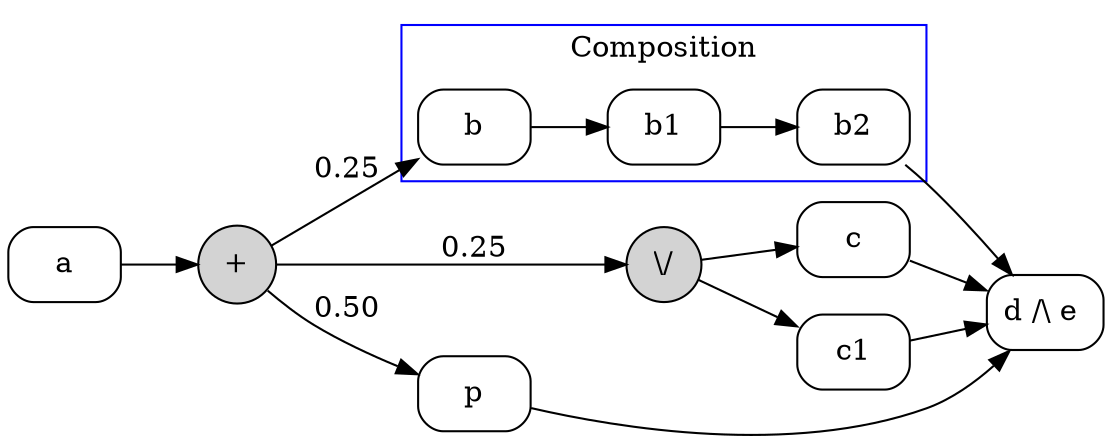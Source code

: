 strict digraph G {
  rankdir=LR; // Left-to-right direction
  node [shape=box];
  "2"[label="a",style=rounded];
  "3"[label="+",shape=circle,style=filled];
  "5"[label="b",style=rounded];
  "6"[label="b1",style=rounded];
  "7"[label="b2",style=rounded];
  "9"[label="\\/",shape=circle,style=filled];
  "10"[label="c",style=rounded];
  "11"[label="c1",style=rounded];
  "12"[label="p",style=rounded];
  "13"[label="d /\\ e ",style=rounded];
  {2} -> {3} [label=""];
  {7 10 11 12} -> {13} [label=""];
  {3} -> {5} [label="0.25"];
  {3} -> {9} [label="0.25"];
  {3} -> {12} [label="0.50"];
  subgraph cluster_8 {
    color=blue;
    label="Composition";
      {5} -> {6} [label=""];
  {6} -> {7} [label=""];
  }
  {9} -> {10} [label=""];
  {9} -> {11} [label=""];
}